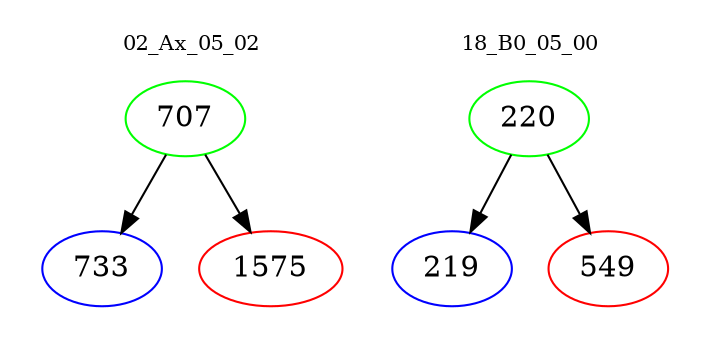digraph{
subgraph cluster_0 {
color = white
label = "02_Ax_05_02";
fontsize=10;
T0_707 [label="707", color="green"]
T0_707 -> T0_733 [color="black"]
T0_733 [label="733", color="blue"]
T0_707 -> T0_1575 [color="black"]
T0_1575 [label="1575", color="red"]
}
subgraph cluster_1 {
color = white
label = "18_B0_05_00";
fontsize=10;
T1_220 [label="220", color="green"]
T1_220 -> T1_219 [color="black"]
T1_219 [label="219", color="blue"]
T1_220 -> T1_549 [color="black"]
T1_549 [label="549", color="red"]
}
}
